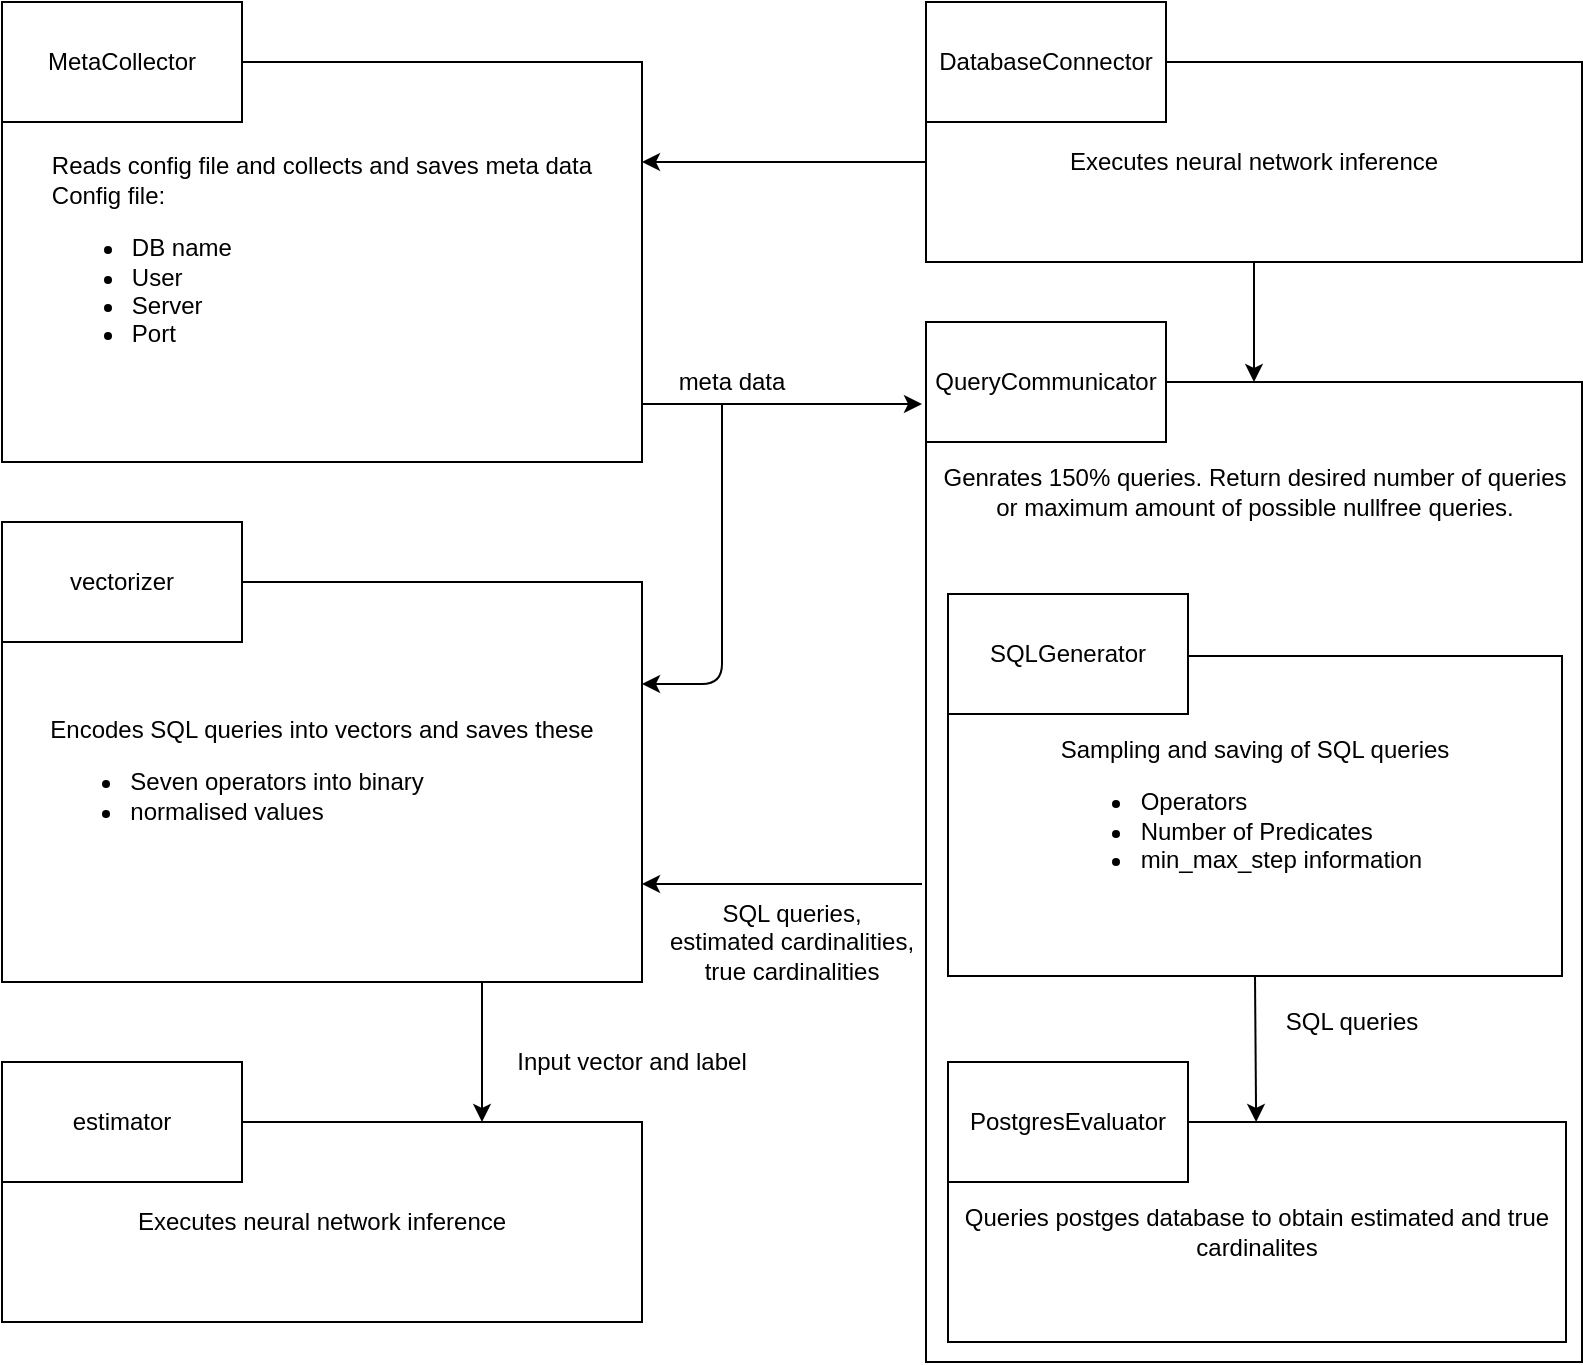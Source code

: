 <mxfile version="13.6.0" type="device"><diagram id="6hGFLwfOUW9BJ-s0fimq" name="Page-1"><mxGraphModel dx="1673" dy="872" grid="1" gridSize="10" guides="1" tooltips="1" connect="1" arrows="1" fold="1" page="1" pageScale="1" pageWidth="827" pageHeight="1169" math="0" shadow="0"><root><mxCell id="0"/><mxCell id="1" parent="0"/><mxCell id="22" value="" style="rounded=0;whiteSpace=wrap;html=1;" parent="1" vertex="1"><mxGeometry x="462" y="190" width="328" height="490" as="geometry"/></mxCell><mxCell id="23" value="&lt;div style=&quot;text-align: left&quot;&gt;&lt;span&gt;Reads config file and collects and saves meta data&lt;/span&gt;&lt;/div&gt;&lt;div style=&quot;text-align: left&quot;&gt;&lt;span&gt;Config file:&lt;/span&gt;&lt;/div&gt;&lt;div style=&quot;text-align: left&quot;&gt;&lt;ul&gt;&lt;li&gt;&lt;span&gt;DB name&lt;/span&gt;&lt;/li&gt;&lt;li&gt;User&lt;/li&gt;&lt;li&gt;Server&lt;/li&gt;&lt;li&gt;Port&lt;/li&gt;&lt;/ul&gt;&lt;/div&gt;" style="rounded=0;whiteSpace=wrap;html=1;" parent="1" vertex="1"><mxGeometry y="30" width="320" height="200" as="geometry"/></mxCell><mxCell id="24" value="MetaCollector" style="rounded=0;whiteSpace=wrap;html=1;" parent="1" vertex="1"><mxGeometry width="120" height="60" as="geometry"/></mxCell><mxCell id="25" value="&lt;div style=&quot;text-align: left&quot;&gt;Encodes SQL queries into vectors and saves these&lt;/div&gt;&lt;div style=&quot;text-align: left&quot;&gt;&lt;ul&gt;&lt;li&gt;Seven operators into binary&lt;/li&gt;&lt;li&gt;normalised values&lt;/li&gt;&lt;/ul&gt;&lt;/div&gt;" style="rounded=0;whiteSpace=wrap;html=1;" parent="1" vertex="1"><mxGeometry y="290" width="320" height="200" as="geometry"/></mxCell><mxCell id="26" value="vectorizer" style="rounded=0;whiteSpace=wrap;html=1;" parent="1" vertex="1"><mxGeometry y="260" width="120" height="60" as="geometry"/></mxCell><mxCell id="27" value="&lt;div style=&quot;text-align: left&quot;&gt;Executes neural network inference&lt;/div&gt;" style="rounded=0;whiteSpace=wrap;html=1;" parent="1" vertex="1"><mxGeometry y="560" width="320" height="100" as="geometry"/></mxCell><mxCell id="28" value="estimator" style="rounded=0;whiteSpace=wrap;html=1;" parent="1" vertex="1"><mxGeometry y="530" width="120" height="60" as="geometry"/></mxCell><mxCell id="29" value="&lt;div style=&quot;text-align: left&quot;&gt;Sampling and saving of SQL queries&lt;/div&gt;&lt;div style=&quot;text-align: left&quot;&gt;&lt;ul&gt;&lt;li&gt;Operators&lt;/li&gt;&lt;li&gt;Number of Predicates&lt;/li&gt;&lt;li&gt;min_max_step information&lt;/li&gt;&lt;/ul&gt;&lt;/div&gt;" style="rounded=0;whiteSpace=wrap;html=1;" parent="1" vertex="1"><mxGeometry x="473" y="327" width="307" height="160" as="geometry"/></mxCell><mxCell id="30" value="SQLGenerator" style="rounded=0;whiteSpace=wrap;html=1;" parent="1" vertex="1"><mxGeometry x="473" y="296" width="120" height="60" as="geometry"/></mxCell><mxCell id="31" value="&lt;span&gt;Queries postges database to obtain estimated and true cardinalites&lt;/span&gt;" style="rounded=0;whiteSpace=wrap;html=1;align=center;" parent="1" vertex="1"><mxGeometry x="473" y="560" width="309" height="110" as="geometry"/></mxCell><mxCell id="32" value="PostgresEvaluator" style="rounded=0;whiteSpace=wrap;html=1;" parent="1" vertex="1"><mxGeometry x="473" y="530" width="120" height="60" as="geometry"/></mxCell><mxCell id="33" value="" style="endArrow=classic;html=1;exitX=1;exitY=0.5;exitDx=0;exitDy=0;" parent="1" edge="1"><mxGeometry width="50" height="50" relative="1" as="geometry"><mxPoint x="320" y="201" as="sourcePoint"/><mxPoint x="460" y="201" as="targetPoint"/></mxGeometry></mxCell><mxCell id="34" value="" style="endArrow=classic;html=1;entryX=1;entryY=0.25;entryDx=0;entryDy=0;" parent="1" edge="1"><mxGeometry width="50" height="50" relative="1" as="geometry"><mxPoint x="360" y="201" as="sourcePoint"/><mxPoint x="320.0" y="341" as="targetPoint"/><Array as="points"><mxPoint x="360" y="341"/></Array></mxGeometry></mxCell><mxCell id="35" value="" style="endArrow=classic;html=1;jumpSize=0;exitX=0.5;exitY=1;exitDx=0;exitDy=0;" parent="1" source="29" target="31" edge="1"><mxGeometry width="50" height="50" relative="1" as="geometry"><mxPoint x="674" y="488" as="sourcePoint"/><mxPoint x="442" y="560" as="targetPoint"/></mxGeometry></mxCell><mxCell id="36" value="" style="endArrow=classic;html=1;entryX=1;entryY=0.6;entryDx=0;entryDy=0;entryPerimeter=0;" parent="1" edge="1"><mxGeometry width="50" height="50" relative="1" as="geometry"><mxPoint x="460" y="441" as="sourcePoint"/><mxPoint x="320" y="441" as="targetPoint"/></mxGeometry></mxCell><mxCell id="37" value="" style="endArrow=classic;html=1;exitX=0.75;exitY=1;exitDx=0;exitDy=0;entryX=0.75;entryY=0;entryDx=0;entryDy=0;" parent="1" source="25" target="27" edge="1"><mxGeometry width="50" height="50" relative="1" as="geometry"><mxPoint x="250" y="480" as="sourcePoint"/><mxPoint x="240" y="550" as="targetPoint"/></mxGeometry></mxCell><UserObject label="Input vector and label" placeholders="1" name="Variable" id="38"><mxCell style="text;html=1;strokeColor=none;fillColor=none;align=center;verticalAlign=middle;whiteSpace=wrap;overflow=hidden;" parent="1" vertex="1"><mxGeometry x="240" y="520" width="150" height="20" as="geometry"/></mxCell></UserObject><UserObject label="meta data" placeholders="1" name="Variable" id="39"><mxCell style="text;html=1;strokeColor=none;fillColor=none;align=center;verticalAlign=middle;whiteSpace=wrap;overflow=hidden;" parent="1" vertex="1"><mxGeometry x="290" y="180" width="150" height="20" as="geometry"/></mxCell></UserObject><UserObject label="SQL queries,&lt;br&gt;estimated cardinalities,&lt;br&gt;true cardinalities" placeholders="1" name="Variable" id="40"><mxCell style="text;html=1;strokeColor=none;fillColor=none;align=center;verticalAlign=middle;whiteSpace=wrap;overflow=hidden;" parent="1" vertex="1"><mxGeometry x="320" y="440" width="150" height="60" as="geometry"/></mxCell></UserObject><UserObject label="SQL queries" placeholders="1" name="Variable" id="41"><mxCell style="text;html=1;strokeColor=none;fillColor=none;align=center;verticalAlign=middle;whiteSpace=wrap;overflow=hidden;" parent="1" vertex="1"><mxGeometry x="630" y="500" width="89.5" height="20" as="geometry"/></mxCell></UserObject><mxCell id="42" value="QueryCommunicator" style="rounded=0;whiteSpace=wrap;html=1;" parent="1" vertex="1"><mxGeometry x="462" y="160" width="120" height="60" as="geometry"/></mxCell><UserObject label="Genrates 150% queries. Return desired number of queries or maximum amount of possible nullfree queries." placeholders="1" name="Variable" id="43"><mxCell style="text;html=1;strokeColor=none;fillColor=none;align=center;verticalAlign=middle;whiteSpace=wrap;overflow=hidden;" parent="1" vertex="1"><mxGeometry x="463" y="220" width="327" height="50" as="geometry"/></mxCell></UserObject><mxCell id="GCvFMKvNhXCo-NXzUWvz-46" style="edgeStyle=orthogonalEdgeStyle;rounded=0;jumpSize=0;orthogonalLoop=1;jettySize=auto;html=1;exitX=0;exitY=0.5;exitDx=0;exitDy=0;entryX=1;entryY=0.25;entryDx=0;entryDy=0;" edge="1" parent="1" source="GCvFMKvNhXCo-NXzUWvz-43" target="23"><mxGeometry relative="1" as="geometry"/></mxCell><mxCell id="GCvFMKvNhXCo-NXzUWvz-48" style="edgeStyle=orthogonalEdgeStyle;rounded=0;jumpSize=0;orthogonalLoop=1;jettySize=auto;html=1;exitX=0.5;exitY=1;exitDx=0;exitDy=0;entryX=0.5;entryY=0;entryDx=0;entryDy=0;" edge="1" parent="1" source="GCvFMKvNhXCo-NXzUWvz-43" target="22"><mxGeometry relative="1" as="geometry"/></mxCell><mxCell id="GCvFMKvNhXCo-NXzUWvz-43" value="&lt;div style=&quot;text-align: left&quot;&gt;Executes neural network inference&lt;/div&gt;" style="rounded=0;whiteSpace=wrap;html=1;" vertex="1" parent="1"><mxGeometry x="462" y="30" width="328" height="100" as="geometry"/></mxCell><mxCell id="GCvFMKvNhXCo-NXzUWvz-44" value="DatabaseConnector" style="rounded=0;whiteSpace=wrap;html=1;" vertex="1" parent="1"><mxGeometry x="462" width="120" height="60" as="geometry"/></mxCell></root></mxGraphModel></diagram></mxfile>